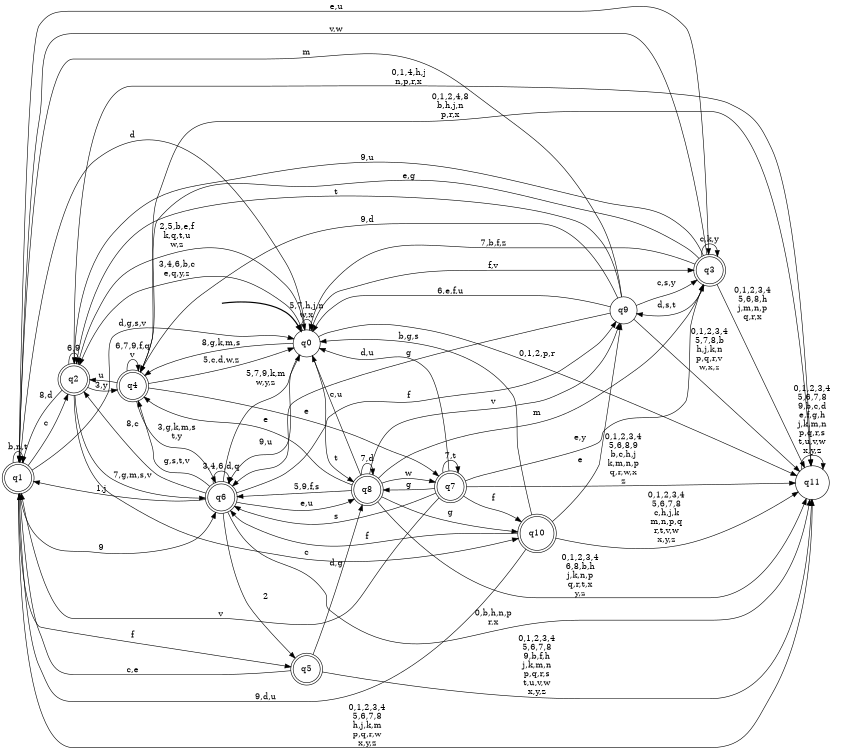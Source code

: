 digraph BlueStar {
__start0 [style = invis, shape = none, label = "", width = 0, height = 0];

rankdir=LR;
size="8,5";

s0 [style="filled", color="black", fillcolor="white" shape="circle", label="q0"];
s1 [style="rounded,filled", color="black", fillcolor="white" shape="doublecircle", label="q1"];
s2 [style="rounded,filled", color="black", fillcolor="white" shape="doublecircle", label="q2"];
s3 [style="rounded,filled", color="black", fillcolor="white" shape="doublecircle", label="q3"];
s4 [style="rounded,filled", color="black", fillcolor="white" shape="doublecircle", label="q4"];
s5 [style="rounded,filled", color="black", fillcolor="white" shape="doublecircle", label="q5"];
s6 [style="rounded,filled", color="black", fillcolor="white" shape="doublecircle", label="q6"];
s7 [style="rounded,filled", color="black", fillcolor="white" shape="doublecircle", label="q7"];
s8 [style="rounded,filled", color="black", fillcolor="white" shape="doublecircle", label="q8"];
s9 [style="filled", color="black", fillcolor="white" shape="circle", label="q9"];
s10 [style="rounded,filled", color="black", fillcolor="white" shape="doublecircle", label="q10"];
s11 [style="filled", color="black", fillcolor="white" shape="circle", label="q11"];
subgraph cluster_main { 
	graph [pad=".75", ranksep="0.15", nodesep="0.15"];
	 style=invis; 
	__start0 -> s0 [penwidth=2];
}
s0 -> s0 [label="5,7,h,j,n\nw,x"];
s0 -> s1 [label="d"];
s0 -> s2 [label="3,4,6,b,c\ne,q,y,z"];
s0 -> s3 [label="f,v"];
s0 -> s4 [label="8,g,k,m,s"];
s0 -> s6 [label="9,u"];
s0 -> s8 [label="t"];
s0 -> s11 [label="0,1,2,p,r"];
s1 -> s0 [label="d,g,s,v"];
s1 -> s1 [label="b,n,t"];
s1 -> s2 [label="c"];
s1 -> s3 [label="e,u"];
s1 -> s5 [label="f"];
s1 -> s6 [label="9"];
s1 -> s11 [label="0,1,2,3,4\n5,6,7,8\nh,j,k,m\np,q,r,w\nx,y,z"];
s2 -> s0 [label="2,5,b,e,f\nk,q,t,u\nw,z"];
s2 -> s1 [label="8,d"];
s2 -> s2 [label="6,9"];
s2 -> s4 [label="3,y"];
s2 -> s6 [label="7,g,m,s,v"];
s2 -> s10 [label="c"];
s2 -> s11 [label="0,1,4,h,j\nn,p,r,x"];
s3 -> s0 [label="7,b,f,z"];
s3 -> s1 [label="v,w"];
s3 -> s2 [label="9,u"];
s3 -> s3 [label="c,k,y"];
s3 -> s4 [label="e,g"];
s3 -> s9 [label="d,s,t"];
s3 -> s11 [label="0,1,2,3,4\n5,6,8,h\nj,m,n,p\nq,r,x"];
s4 -> s0 [label="5,c,d,w,z"];
s4 -> s2 [label="u"];
s4 -> s4 [label="6,7,9,f,q\nv"];
s4 -> s6 [label="3,g,k,m,s\nt,y"];
s4 -> s7 [label="e"];
s4 -> s11 [label="0,1,2,4,8\nb,h,j,n\np,r,x"];
s5 -> s1 [label="c,e"];
s5 -> s8 [label="d,g"];
s5 -> s11 [label="0,1,2,3,4\n5,6,7,8\n9,b,f,h\nj,k,m,n\np,q,r,s\nt,u,v,w\nx,y,z"];
s6 -> s0 [label="5,7,9,k,m\nw,y,z"];
s6 -> s1 [label="1,j"];
s6 -> s2 [label="8,c"];
s6 -> s4 [label="g,s,t,v"];
s6 -> s5 [label="2"];
s6 -> s6 [label="3,4,6,d,q"];
s6 -> s8 [label="e,u"];
s6 -> s9 [label="f"];
s6 -> s11 [label="0,b,h,n,p\nr,x"];
s7 -> s0 [label="d,u"];
s7 -> s1 [label="v"];
s7 -> s3 [label="e,y"];
s7 -> s6 [label="s"];
s7 -> s7 [label="7,t"];
s7 -> s8 [label="g"];
s7 -> s10 [label="f"];
s7 -> s11 [label="0,1,2,3,4\n5,6,8,9\nb,c,h,j\nk,m,n,p\nq,r,w,x\nz"];
s8 -> s0 [label="c,u"];
s8 -> s3 [label="m"];
s8 -> s4 [label="e"];
s8 -> s6 [label="5,9,f,s"];
s8 -> s7 [label="w"];
s8 -> s8 [label="7,d"];
s8 -> s9 [label="v"];
s8 -> s10 [label="g"];
s8 -> s11 [label="0,1,2,3,4\n6,8,b,h\nj,k,n,p\nq,r,t,x\ny,z"];
s9 -> s0 [label="6,e,f,u"];
s9 -> s1 [label="m"];
s9 -> s2 [label="t"];
s9 -> s3 [label="c,s,y"];
s9 -> s4 [label="9,d"];
s9 -> s6 [label="g"];
s9 -> s11 [label="0,1,2,3,4\n5,7,8,b\nh,j,k,n\np,q,r,v\nw,x,z"];
s10 -> s0 [label="b,g,s"];
s10 -> s1 [label="9,d,u"];
s10 -> s6 [label="f"];
s10 -> s9 [label="e"];
s10 -> s11 [label="0,1,2,3,4\n5,6,7,8\nc,h,j,k\nm,n,p,q\nr,t,v,w\nx,y,z"];
s11 -> s11 [label="0,1,2,3,4\n5,6,7,8\n9,b,c,d\ne,f,g,h\nj,k,m,n\np,q,r,s\nt,u,v,w\nx,y,z"];

}